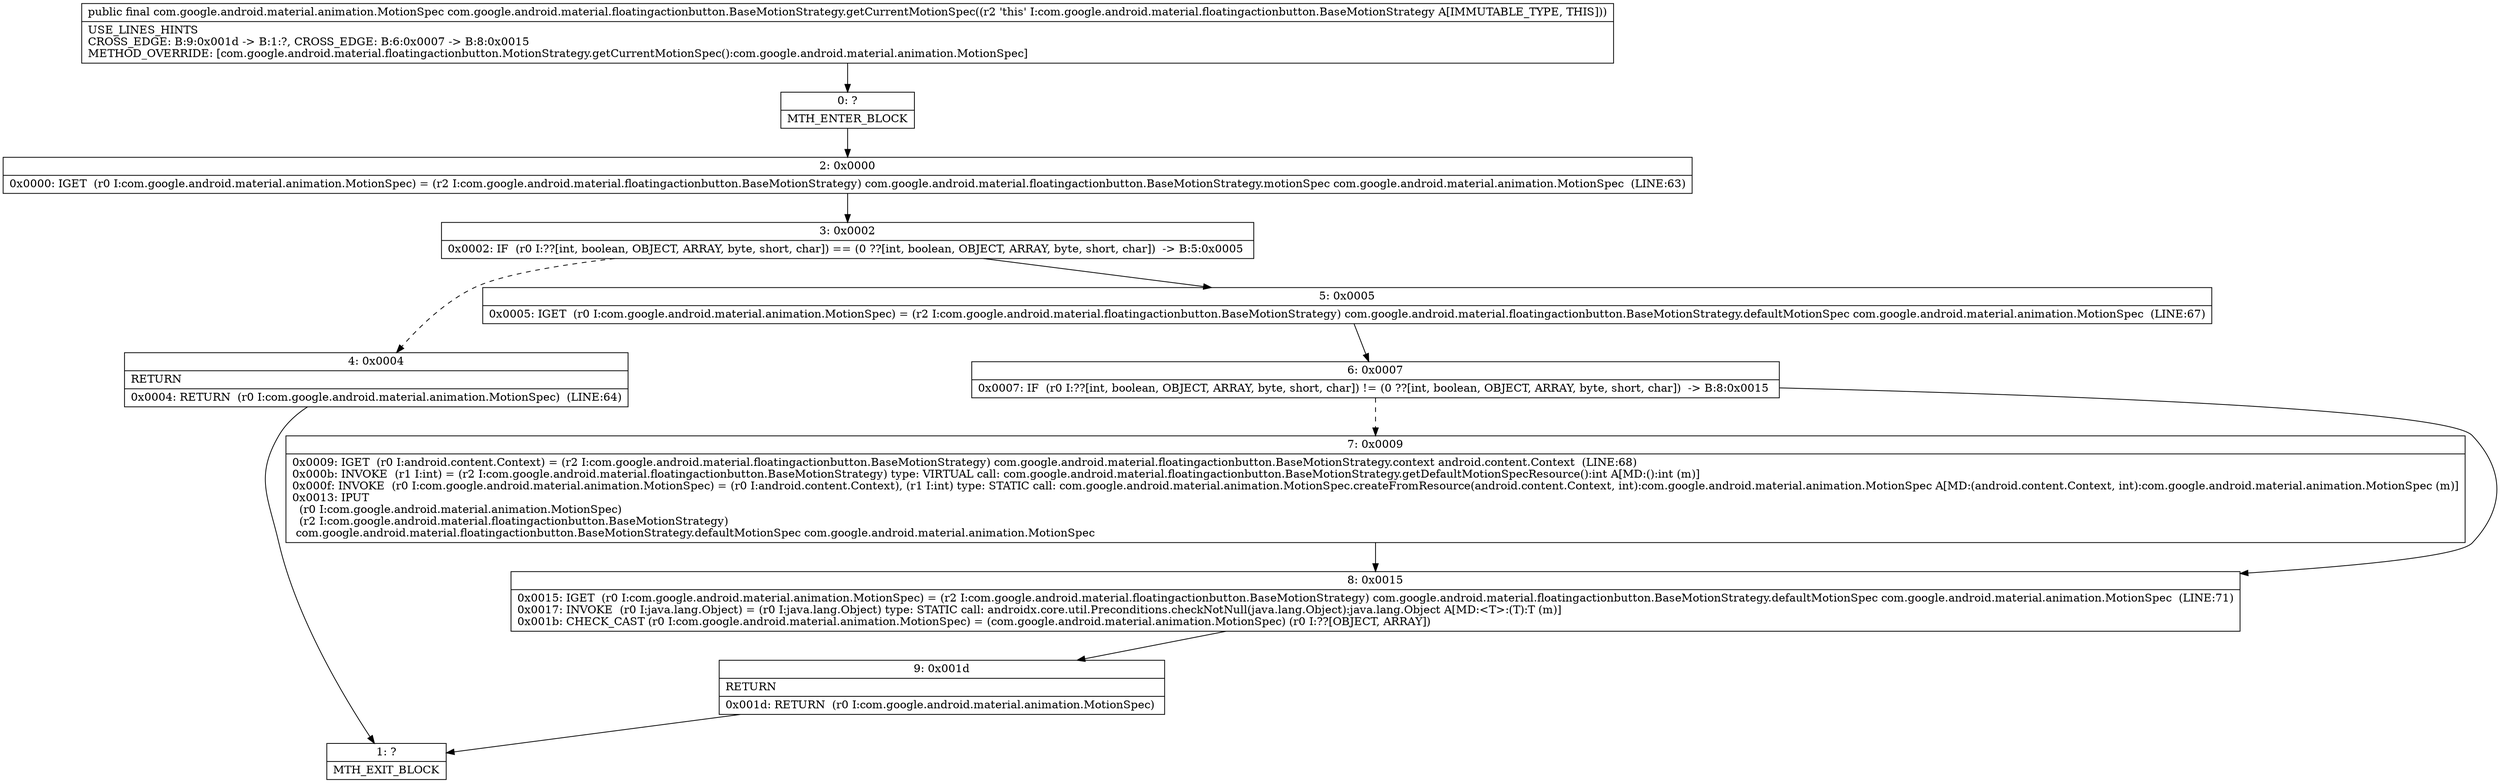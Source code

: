 digraph "CFG forcom.google.android.material.floatingactionbutton.BaseMotionStrategy.getCurrentMotionSpec()Lcom\/google\/android\/material\/animation\/MotionSpec;" {
Node_0 [shape=record,label="{0\:\ ?|MTH_ENTER_BLOCK\l}"];
Node_2 [shape=record,label="{2\:\ 0x0000|0x0000: IGET  (r0 I:com.google.android.material.animation.MotionSpec) = (r2 I:com.google.android.material.floatingactionbutton.BaseMotionStrategy) com.google.android.material.floatingactionbutton.BaseMotionStrategy.motionSpec com.google.android.material.animation.MotionSpec  (LINE:63)\l}"];
Node_3 [shape=record,label="{3\:\ 0x0002|0x0002: IF  (r0 I:??[int, boolean, OBJECT, ARRAY, byte, short, char]) == (0 ??[int, boolean, OBJECT, ARRAY, byte, short, char])  \-\> B:5:0x0005 \l}"];
Node_4 [shape=record,label="{4\:\ 0x0004|RETURN\l|0x0004: RETURN  (r0 I:com.google.android.material.animation.MotionSpec)  (LINE:64)\l}"];
Node_1 [shape=record,label="{1\:\ ?|MTH_EXIT_BLOCK\l}"];
Node_5 [shape=record,label="{5\:\ 0x0005|0x0005: IGET  (r0 I:com.google.android.material.animation.MotionSpec) = (r2 I:com.google.android.material.floatingactionbutton.BaseMotionStrategy) com.google.android.material.floatingactionbutton.BaseMotionStrategy.defaultMotionSpec com.google.android.material.animation.MotionSpec  (LINE:67)\l}"];
Node_6 [shape=record,label="{6\:\ 0x0007|0x0007: IF  (r0 I:??[int, boolean, OBJECT, ARRAY, byte, short, char]) != (0 ??[int, boolean, OBJECT, ARRAY, byte, short, char])  \-\> B:8:0x0015 \l}"];
Node_7 [shape=record,label="{7\:\ 0x0009|0x0009: IGET  (r0 I:android.content.Context) = (r2 I:com.google.android.material.floatingactionbutton.BaseMotionStrategy) com.google.android.material.floatingactionbutton.BaseMotionStrategy.context android.content.Context  (LINE:68)\l0x000b: INVOKE  (r1 I:int) = (r2 I:com.google.android.material.floatingactionbutton.BaseMotionStrategy) type: VIRTUAL call: com.google.android.material.floatingactionbutton.BaseMotionStrategy.getDefaultMotionSpecResource():int A[MD:():int (m)]\l0x000f: INVOKE  (r0 I:com.google.android.material.animation.MotionSpec) = (r0 I:android.content.Context), (r1 I:int) type: STATIC call: com.google.android.material.animation.MotionSpec.createFromResource(android.content.Context, int):com.google.android.material.animation.MotionSpec A[MD:(android.content.Context, int):com.google.android.material.animation.MotionSpec (m)]\l0x0013: IPUT  \l  (r0 I:com.google.android.material.animation.MotionSpec)\l  (r2 I:com.google.android.material.floatingactionbutton.BaseMotionStrategy)\l com.google.android.material.floatingactionbutton.BaseMotionStrategy.defaultMotionSpec com.google.android.material.animation.MotionSpec \l}"];
Node_8 [shape=record,label="{8\:\ 0x0015|0x0015: IGET  (r0 I:com.google.android.material.animation.MotionSpec) = (r2 I:com.google.android.material.floatingactionbutton.BaseMotionStrategy) com.google.android.material.floatingactionbutton.BaseMotionStrategy.defaultMotionSpec com.google.android.material.animation.MotionSpec  (LINE:71)\l0x0017: INVOKE  (r0 I:java.lang.Object) = (r0 I:java.lang.Object) type: STATIC call: androidx.core.util.Preconditions.checkNotNull(java.lang.Object):java.lang.Object A[MD:\<T\>:(T):T (m)]\l0x001b: CHECK_CAST (r0 I:com.google.android.material.animation.MotionSpec) = (com.google.android.material.animation.MotionSpec) (r0 I:??[OBJECT, ARRAY]) \l}"];
Node_9 [shape=record,label="{9\:\ 0x001d|RETURN\l|0x001d: RETURN  (r0 I:com.google.android.material.animation.MotionSpec) \l}"];
MethodNode[shape=record,label="{public final com.google.android.material.animation.MotionSpec com.google.android.material.floatingactionbutton.BaseMotionStrategy.getCurrentMotionSpec((r2 'this' I:com.google.android.material.floatingactionbutton.BaseMotionStrategy A[IMMUTABLE_TYPE, THIS]))  | USE_LINES_HINTS\lCROSS_EDGE: B:9:0x001d \-\> B:1:?, CROSS_EDGE: B:6:0x0007 \-\> B:8:0x0015\lMETHOD_OVERRIDE: [com.google.android.material.floatingactionbutton.MotionStrategy.getCurrentMotionSpec():com.google.android.material.animation.MotionSpec]\l}"];
MethodNode -> Node_0;Node_0 -> Node_2;
Node_2 -> Node_3;
Node_3 -> Node_4[style=dashed];
Node_3 -> Node_5;
Node_4 -> Node_1;
Node_5 -> Node_6;
Node_6 -> Node_7[style=dashed];
Node_6 -> Node_8;
Node_7 -> Node_8;
Node_8 -> Node_9;
Node_9 -> Node_1;
}

